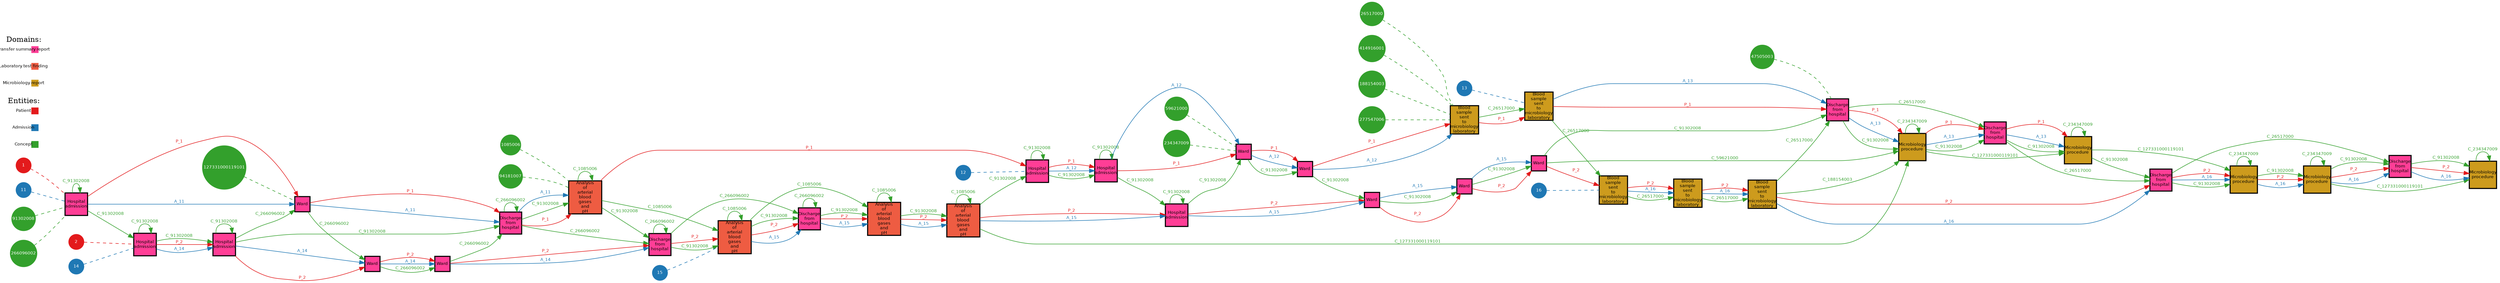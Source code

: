 // Query Result
digraph {
	graph [margin=0 rankdir=LR]
	node [fixedsize=false fontname=Helvetica fontsize=8 height=0.4 margin=0 shape=square width=0.4]
	1372 [label="Analysis
of
arterial
blood
gases
and
pH" color="#000000" fillcolor=tomato2 penwidth=2 style=filled]
	1373 [label="Hospital
admission" color="#000000" fillcolor=violetred1 penwidth=2 style=filled]
	1372 -> 1373 [label=P_1 color="#e31a1c" fontcolor="#e31a1c" fontname=Helvetica fontsize=8 penwidth=1]
	1376 [label=Ward color="#000000" fillcolor=violetred1 penwidth=2 style=filled]
	1377 [label="Blood
sample
sent
to
microbiology
laboratory" color="#000000" fillcolor=goldenrod3 penwidth=2 style=filled]
	1376 -> 1377 [label=P_1 color="#e31a1c" fontcolor="#e31a1c" fontname=Helvetica fontsize=8 penwidth=1]
	1370 [label=Ward color="#000000" fillcolor=violetred1 penwidth=2 style=filled]
	1371 [label="Discharge
from
hospital" color="#000000" fillcolor=violetred1 penwidth=2 style=filled]
	1370 -> 1371 [label=P_1 color="#e31a1c" fontcolor="#e31a1c" fontname=Helvetica fontsize=8 penwidth=1]
	1381 [label="Discharge
from
hospital" color="#000000" fillcolor=violetred1 penwidth=2 style=filled]
	1382 [label="Microbiology
procedure" color="#000000" fillcolor=goldenrod3 penwidth=2 style=filled]
	1381 -> 1382 [label=P_1 color="#e31a1c" fontcolor="#e31a1c" fontname=Helvetica fontsize=8 penwidth=1]
	1379 [label="Discharge
from
hospital" color="#000000" fillcolor=violetred1 penwidth=2 style=filled]
	1380 [label="Microbiology
procedure" color="#000000" fillcolor=goldenrod3 penwidth=2 style=filled]
	1379 -> 1380 [label=P_1 color="#e31a1c" fontcolor="#e31a1c" fontname=Helvetica fontsize=8 penwidth=1]
	1380 [label="Microbiology
procedure" color="#000000" fillcolor=goldenrod3 penwidth=2 style=filled]
	1381 [label="Discharge
from
hospital" color="#000000" fillcolor=violetred1 penwidth=2 style=filled]
	1380 -> 1381 [label=P_1 color="#e31a1c" fontcolor="#e31a1c" fontname=Helvetica fontsize=8 penwidth=1]
	1374 [label="Hospital
admission" color="#000000" fillcolor=violetred1 penwidth=2 style=filled]
	1375 [label=Ward color="#000000" fillcolor=violetred1 penwidth=2 style=filled]
	1374 -> 1375 [label=P_1 color="#e31a1c" fontcolor="#e31a1c" fontname=Helvetica fontsize=8 penwidth=1]
	1371 [label="Discharge
from
hospital" color="#000000" fillcolor=violetred1 penwidth=2 style=filled]
	1372 [label="Analysis
of
arterial
blood
gases
and
pH" color="#000000" fillcolor=tomato2 penwidth=2 style=filled]
	1371 -> 1372 [label=P_1 color="#e31a1c" fontcolor="#e31a1c" fontname=Helvetica fontsize=8 penwidth=1]
	1377 [label="Blood
sample
sent
to
microbiology
laboratory" color="#000000" fillcolor=goldenrod3 penwidth=2 style=filled]
	1378 [label="Blood
sample
sent
to
microbiology
laboratory" color="#000000" fillcolor=goldenrod3 penwidth=2 style=filled]
	1377 -> 1378 [label=P_1 color="#e31a1c" fontcolor="#e31a1c" fontname=Helvetica fontsize=8 penwidth=1]
	1375 [label=Ward color="#000000" fillcolor=violetred1 penwidth=2 style=filled]
	1376 [label=Ward color="#000000" fillcolor=violetred1 penwidth=2 style=filled]
	1375 -> 1376 [label=P_1 color="#e31a1c" fontcolor="#e31a1c" fontname=Helvetica fontsize=8 penwidth=1]
	1369 [label="Hospital
admission" color="#000000" fillcolor=violetred1 penwidth=2 style=filled]
	1370 [label=Ward color="#000000" fillcolor=violetred1 penwidth=2 style=filled]
	1369 -> 1370 [label=P_1 color="#e31a1c" fontcolor="#e31a1c" fontname=Helvetica fontsize=8 penwidth=1]
	1373 [label="Hospital
admission" color="#000000" fillcolor=violetred1 penwidth=2 style=filled]
	1374 [label="Hospital
admission" color="#000000" fillcolor=violetred1 penwidth=2 style=filled]
	1373 -> 1374 [label=P_1 color="#e31a1c" fontcolor="#e31a1c" fontname=Helvetica fontsize=8 penwidth=1]
	1378 [label="Blood
sample
sent
to
microbiology
laboratory" color="#000000" fillcolor=goldenrod3 penwidth=2 style=filled]
	1379 [label="Discharge
from
hospital" color="#000000" fillcolor=violetred1 penwidth=2 style=filled]
	1378 -> 1379 [label=P_1 color="#e31a1c" fontcolor="#e31a1c" fontname=Helvetica fontsize=8 penwidth=1]
	node [fixedsize=false fontname=Helvetica fontsize=8 height=0.4 margin=0 shape=square width=0.4]
	1373 [label="Hospital
admission" color="#000000" fillcolor=violetred1 penwidth=2 style=filled]
	1377 [label="Blood
sample
sent
to
microbiology
laboratory" color="#000000" fillcolor=goldenrod3 penwidth=2 style=filled]
	1369 [label="Hospital
admission" color="#000000" fillcolor=violetred1 penwidth=2 style=filled]
	1371 [label="Discharge
from
hospital" color="#000000" fillcolor=violetred1 penwidth=2 style=filled]
	1382 [label="Microbiology
procedure" color="#000000" fillcolor=goldenrod3 penwidth=2 style=filled]
	1380 [label="Microbiology
procedure" color="#000000" fillcolor=goldenrod3 penwidth=2 style=filled]
	1381 [label="Discharge
from
hospital" color="#000000" fillcolor=violetred1 penwidth=2 style=filled]
	1375 [label=Ward color="#000000" fillcolor=violetred1 penwidth=2 style=filled]
	1372 [label="Analysis
of
arterial
blood
gases
and
pH" color="#000000" fillcolor=tomato2 penwidth=2 style=filled]
	1378 [label="Blood
sample
sent
to
microbiology
laboratory" color="#000000" fillcolor=goldenrod3 penwidth=2 style=filled]
	1376 [label=Ward color="#000000" fillcolor=violetred1 penwidth=2 style=filled]
	1370 [label=Ward color="#000000" fillcolor=violetred1 penwidth=2 style=filled]
	1374 [label="Hospital
admission" color="#000000" fillcolor=violetred1 penwidth=2 style=filled]
	1379 [label="Discharge
from
hospital" color="#000000" fillcolor=violetred1 penwidth=2 style=filled]
	node [fixedsize=false fontname=Helvetica fontsize=8 height=0.4 margin=0 shape=square width=0.4]
	1386 [label=Ward color="#000000" fillcolor=violetred1 penwidth=2 style=filled]
	1387 [label="Discharge
from
hospital" color="#000000" fillcolor=violetred1 penwidth=2 style=filled]
	1386 -> 1387 [label=P_2 color="#e31a1c" fontcolor="#e31a1c" fontname=Helvetica fontsize=8 penwidth=1]
	1388 [label="Analysis
of
arterial
blood
gases
and
pH" color="#000000" fillcolor=tomato2 penwidth=2 style=filled]
	1389 [label="Discharge
from
hospital" color="#000000" fillcolor=violetred1 penwidth=2 style=filled]
	1388 -> 1389 [label=P_2 color="#e31a1c" fontcolor="#e31a1c" fontname=Helvetica fontsize=8 penwidth=1]
	1398 [label="Blood
sample
sent
to
microbiology
laboratory" color="#000000" fillcolor=goldenrod3 penwidth=2 style=filled]
	1399 [label="Discharge
from
hospital" color="#000000" fillcolor=violetred1 penwidth=2 style=filled]
	1398 -> 1399 [label=P_2 color="#e31a1c" fontcolor="#e31a1c" fontname=Helvetica fontsize=8 penwidth=1]
	1391 [label="Analysis
of
arterial
blood
gases
and
pH" color="#000000" fillcolor=tomato2 penwidth=2 style=filled]
	1392 [label="Hospital
admission" color="#000000" fillcolor=violetred1 penwidth=2 style=filled]
	1391 -> 1392 [label=P_2 color="#e31a1c" fontcolor="#e31a1c" fontname=Helvetica fontsize=8 penwidth=1]
	1387 [label="Discharge
from
hospital" color="#000000" fillcolor=violetred1 penwidth=2 style=filled]
	1388 [label="Analysis
of
arterial
blood
gases
and
pH" color="#000000" fillcolor=tomato2 penwidth=2 style=filled]
	1387 -> 1388 [label=P_2 color="#e31a1c" fontcolor="#e31a1c" fontname=Helvetica fontsize=8 penwidth=1]
	1383 [label="Hospital
admission" color="#000000" fillcolor=violetred1 penwidth=2 style=filled]
	1384 [label="Hospital
admission" color="#000000" fillcolor=violetred1 penwidth=2 style=filled]
	1383 -> 1384 [label=P_2 color="#e31a1c" fontcolor="#e31a1c" fontname=Helvetica fontsize=8 penwidth=1]
	1399 [label="Discharge
from
hospital" color="#000000" fillcolor=violetred1 penwidth=2 style=filled]
	1400 [label="Microbiology
procedure" color="#000000" fillcolor=goldenrod3 penwidth=2 style=filled]
	1399 -> 1400 [label=P_2 color="#e31a1c" fontcolor="#e31a1c" fontname=Helvetica fontsize=8 penwidth=1]
	1401 [label="Microbiology
procedure" color="#000000" fillcolor=goldenrod3 penwidth=2 style=filled]
	1402 [label="Discharge
from
hospital" color="#000000" fillcolor=violetred1 penwidth=2 style=filled]
	1401 -> 1402 [label=P_2 color="#e31a1c" fontcolor="#e31a1c" fontname=Helvetica fontsize=8 penwidth=1]
	1392 [label="Hospital
admission" color="#000000" fillcolor=violetred1 penwidth=2 style=filled]
	1393 [label=Ward color="#000000" fillcolor=violetred1 penwidth=2 style=filled]
	1392 -> 1393 [label=P_2 color="#e31a1c" fontcolor="#e31a1c" fontname=Helvetica fontsize=8 penwidth=1]
	1390 [label="Analysis
of
arterial
blood
gases
and
pH" color="#000000" fillcolor=tomato2 penwidth=2 style=filled]
	1391 [label="Analysis
of
arterial
blood
gases
and
pH" color="#000000" fillcolor=tomato2 penwidth=2 style=filled]
	1390 -> 1391 [label=P_2 color="#e31a1c" fontcolor="#e31a1c" fontname=Helvetica fontsize=8 penwidth=1]
	1397 [label="Blood
sample
sent
to
microbiology
laboratory" color="#000000" fillcolor=goldenrod3 penwidth=2 style=filled]
	1398 [label="Blood
sample
sent
to
microbiology
laboratory" color="#000000" fillcolor=goldenrod3 penwidth=2 style=filled]
	1397 -> 1398 [label=P_2 color="#e31a1c" fontcolor="#e31a1c" fontname=Helvetica fontsize=8 penwidth=1]
	1394 [label=Ward color="#000000" fillcolor=violetred1 penwidth=2 style=filled]
	1395 [label=Ward color="#000000" fillcolor=violetred1 penwidth=2 style=filled]
	1394 -> 1395 [label=P_2 color="#e31a1c" fontcolor="#e31a1c" fontname=Helvetica fontsize=8 penwidth=1]
	1396 [label="Blood
sample
sent
to
microbiology
laboratory" color="#000000" fillcolor=goldenrod3 penwidth=2 style=filled]
	1397 [label="Blood
sample
sent
to
microbiology
laboratory" color="#000000" fillcolor=goldenrod3 penwidth=2 style=filled]
	1396 -> 1397 [label=P_2 color="#e31a1c" fontcolor="#e31a1c" fontname=Helvetica fontsize=8 penwidth=1]
	1385 [label=Ward color="#000000" fillcolor=violetred1 penwidth=2 style=filled]
	1386 [label=Ward color="#000000" fillcolor=violetred1 penwidth=2 style=filled]
	1385 -> 1386 [label=P_2 color="#e31a1c" fontcolor="#e31a1c" fontname=Helvetica fontsize=8 penwidth=1]
	1384 [label="Hospital
admission" color="#000000" fillcolor=violetred1 penwidth=2 style=filled]
	1385 [label=Ward color="#000000" fillcolor=violetred1 penwidth=2 style=filled]
	1384 -> 1385 [label=P_2 color="#e31a1c" fontcolor="#e31a1c" fontname=Helvetica fontsize=8 penwidth=1]
	1389 [label="Discharge
from
hospital" color="#000000" fillcolor=violetred1 penwidth=2 style=filled]
	1390 [label="Analysis
of
arterial
blood
gases
and
pH" color="#000000" fillcolor=tomato2 penwidth=2 style=filled]
	1389 -> 1390 [label=P_2 color="#e31a1c" fontcolor="#e31a1c" fontname=Helvetica fontsize=8 penwidth=1]
	1393 [label=Ward color="#000000" fillcolor=violetred1 penwidth=2 style=filled]
	1394 [label=Ward color="#000000" fillcolor=violetred1 penwidth=2 style=filled]
	1393 -> 1394 [label=P_2 color="#e31a1c" fontcolor="#e31a1c" fontname=Helvetica fontsize=8 penwidth=1]
	1402 [label="Discharge
from
hospital" color="#000000" fillcolor=violetred1 penwidth=2 style=filled]
	1403 [label="Microbiology
procedure" color="#000000" fillcolor=goldenrod3 penwidth=2 style=filled]
	1402 -> 1403 [label=P_2 color="#e31a1c" fontcolor="#e31a1c" fontname=Helvetica fontsize=8 penwidth=1]
	1395 [label=Ward color="#000000" fillcolor=violetred1 penwidth=2 style=filled]
	1396 [label="Blood
sample
sent
to
microbiology
laboratory" color="#000000" fillcolor=goldenrod3 penwidth=2 style=filled]
	1395 -> 1396 [label=P_2 color="#e31a1c" fontcolor="#e31a1c" fontname=Helvetica fontsize=8 penwidth=1]
	1400 [label="Microbiology
procedure" color="#000000" fillcolor=goldenrod3 penwidth=2 style=filled]
	1401 [label="Microbiology
procedure" color="#000000" fillcolor=goldenrod3 penwidth=2 style=filled]
	1400 -> 1401 [label=P_2 color="#e31a1c" fontcolor="#e31a1c" fontname=Helvetica fontsize=8 penwidth=1]
	node [fixedsize=false fontname=Helvetica fontsize=8 height=0.4 margin=0 shape=square width=0.4]
	1387 [label="Discharge
from
hospital" color="#000000" fillcolor=violetred1 penwidth=2 style=filled]
	1389 [label="Discharge
from
hospital" color="#000000" fillcolor=violetred1 penwidth=2 style=filled]
	1399 [label="Discharge
from
hospital" color="#000000" fillcolor=violetred1 penwidth=2 style=filled]
	1392 [label="Hospital
admission" color="#000000" fillcolor=violetred1 penwidth=2 style=filled]
	1388 [label="Analysis
of
arterial
blood
gases
and
pH" color="#000000" fillcolor=tomato2 penwidth=2 style=filled]
	1384 [label="Hospital
admission" color="#000000" fillcolor=violetred1 penwidth=2 style=filled]
	1383 [label="Hospital
admission" color="#000000" fillcolor=violetred1 penwidth=2 style=filled]
	1400 [label="Microbiology
procedure" color="#000000" fillcolor=goldenrod3 penwidth=2 style=filled]
	1402 [label="Discharge
from
hospital" color="#000000" fillcolor=violetred1 penwidth=2 style=filled]
	1393 [label=Ward color="#000000" fillcolor=violetred1 penwidth=2 style=filled]
	1391 [label="Analysis
of
arterial
blood
gases
and
pH" color="#000000" fillcolor=tomato2 penwidth=2 style=filled]
	1398 [label="Blood
sample
sent
to
microbiology
laboratory" color="#000000" fillcolor=goldenrod3 penwidth=2 style=filled]
	1395 [label=Ward color="#000000" fillcolor=violetred1 penwidth=2 style=filled]
	1397 [label="Blood
sample
sent
to
microbiology
laboratory" color="#000000" fillcolor=goldenrod3 penwidth=2 style=filled]
	1386 [label=Ward color="#000000" fillcolor=violetred1 penwidth=2 style=filled]
	1385 [label=Ward color="#000000" fillcolor=violetred1 penwidth=2 style=filled]
	1390 [label="Analysis
of
arterial
blood
gases
and
pH" color="#000000" fillcolor=tomato2 penwidth=2 style=filled]
	1394 [label=Ward color="#000000" fillcolor=violetred1 penwidth=2 style=filled]
	1403 [label="Microbiology
procedure" color="#000000" fillcolor=goldenrod3 penwidth=2 style=filled]
	1396 [label="Blood
sample
sent
to
microbiology
laboratory" color="#000000" fillcolor=goldenrod3 penwidth=2 style=filled]
	1401 [label="Microbiology
procedure" color="#000000" fillcolor=goldenrod3 penwidth=2 style=filled]
	node [fixedsize=false fontname=Helvetica fontsize=8 height=0.4 margin=0 shape=square width=0.4]
	1369 [label="Hospital
admission" color="#000000" fillcolor=violetred1 penwidth=2 style=filled]
	1370 [label=Ward color="#000000" fillcolor=violetred1 penwidth=2 style=filled]
	1369 -> 1370 [label=A_11 color="#1f78b4" fontcolor="#1f78b4" fontname=Helvetica fontsize=8 penwidth=1]
	1370 [label=Ward color="#000000" fillcolor=violetred1 penwidth=2 style=filled]
	1371 [label="Discharge
from
hospital" color="#000000" fillcolor=violetred1 penwidth=2 style=filled]
	1370 -> 1371 [label=A_11 color="#1f78b4" fontcolor="#1f78b4" fontname=Helvetica fontsize=8 penwidth=1]
	1371 [label="Discharge
from
hospital" color="#000000" fillcolor=violetred1 penwidth=2 style=filled]
	1372 [label="Analysis
of
arterial
blood
gases
and
pH" color="#000000" fillcolor=tomato2 penwidth=2 style=filled]
	1371 -> 1372 [label=A_11 color="#1f78b4" fontcolor="#1f78b4" fontname=Helvetica fontsize=8 penwidth=1]
	node [fixedsize=false fontname=Helvetica fontsize=8 height=0.4 margin=0 shape=square width=0.4]
	1370 [label=Ward color="#000000" fillcolor=violetred1 penwidth=2 style=filled]
	1371 [label="Discharge
from
hospital" color="#000000" fillcolor=violetred1 penwidth=2 style=filled]
	1372 [label="Analysis
of
arterial
blood
gases
and
pH" color="#000000" fillcolor=tomato2 penwidth=2 style=filled]
	1369 [label="Hospital
admission" color="#000000" fillcolor=violetred1 penwidth=2 style=filled]
	node [fixedsize=false fontname=Helvetica fontsize=8 height=0.4 margin=0 shape=square width=0.4]
	1374 [label="Hospital
admission" color="#000000" fillcolor=violetred1 penwidth=2 style=filled]
	1375 [label=Ward color="#000000" fillcolor=violetred1 penwidth=2 style=filled]
	1374 -> 1375 [label=A_12 color="#1f78b4" fontcolor="#1f78b4" fontname=Helvetica fontsize=8 penwidth=1]
	1373 [label="Hospital
admission" color="#000000" fillcolor=violetred1 penwidth=2 style=filled]
	1374 [label="Hospital
admission" color="#000000" fillcolor=violetred1 penwidth=2 style=filled]
	1373 -> 1374 [label=A_12 color="#1f78b4" fontcolor="#1f78b4" fontname=Helvetica fontsize=8 penwidth=1]
	1375 [label=Ward color="#000000" fillcolor=violetred1 penwidth=2 style=filled]
	1376 [label=Ward color="#000000" fillcolor=violetred1 penwidth=2 style=filled]
	1375 -> 1376 [label=A_12 color="#1f78b4" fontcolor="#1f78b4" fontname=Helvetica fontsize=8 penwidth=1]
	1376 [label=Ward color="#000000" fillcolor=violetred1 penwidth=2 style=filled]
	1377 [label="Blood
sample
sent
to
microbiology
laboratory" color="#000000" fillcolor=goldenrod3 penwidth=2 style=filled]
	1376 -> 1377 [label=A_12 color="#1f78b4" fontcolor="#1f78b4" fontname=Helvetica fontsize=8 penwidth=1]
	node [fixedsize=false fontname=Helvetica fontsize=8 height=0.4 margin=0 shape=square width=0.4]
	1375 [label=Ward color="#000000" fillcolor=violetred1 penwidth=2 style=filled]
	1374 [label="Hospital
admission" color="#000000" fillcolor=violetred1 penwidth=2 style=filled]
	1376 [label=Ward color="#000000" fillcolor=violetred1 penwidth=2 style=filled]
	1373 [label="Hospital
admission" color="#000000" fillcolor=violetred1 penwidth=2 style=filled]
	1377 [label="Blood
sample
sent
to
microbiology
laboratory" color="#000000" fillcolor=goldenrod3 penwidth=2 style=filled]
	node [fixedsize=false fontname=Helvetica fontsize=8 height=0.4 margin=0 shape=square width=0.4]
	1379 [label="Discharge
from
hospital" color="#000000" fillcolor=violetred1 penwidth=2 style=filled]
	1380 [label="Microbiology
procedure" color="#000000" fillcolor=goldenrod3 penwidth=2 style=filled]
	1379 -> 1380 [label=A_13 color="#1f78b4" fontcolor="#1f78b4" fontname=Helvetica fontsize=8 penwidth=1]
	1381 [label="Discharge
from
hospital" color="#000000" fillcolor=violetred1 penwidth=2 style=filled]
	1382 [label="Microbiology
procedure" color="#000000" fillcolor=goldenrod3 penwidth=2 style=filled]
	1381 -> 1382 [label=A_13 color="#1f78b4" fontcolor="#1f78b4" fontname=Helvetica fontsize=8 penwidth=1]
	1380 [label="Microbiology
procedure" color="#000000" fillcolor=goldenrod3 penwidth=2 style=filled]
	1381 [label="Discharge
from
hospital" color="#000000" fillcolor=violetred1 penwidth=2 style=filled]
	1380 -> 1381 [label=A_13 color="#1f78b4" fontcolor="#1f78b4" fontname=Helvetica fontsize=8 penwidth=1]
	1378 [label="Blood
sample
sent
to
microbiology
laboratory" color="#000000" fillcolor=goldenrod3 penwidth=2 style=filled]
	1379 [label="Discharge
from
hospital" color="#000000" fillcolor=violetred1 penwidth=2 style=filled]
	1378 -> 1379 [label=A_13 color="#1f78b4" fontcolor="#1f78b4" fontname=Helvetica fontsize=8 penwidth=1]
	node [fixedsize=false fontname=Helvetica fontsize=8 height=0.4 margin=0 shape=square width=0.4]
	1380 [label="Microbiology
procedure" color="#000000" fillcolor=goldenrod3 penwidth=2 style=filled]
	1378 [label="Blood
sample
sent
to
microbiology
laboratory" color="#000000" fillcolor=goldenrod3 penwidth=2 style=filled]
	1382 [label="Microbiology
procedure" color="#000000" fillcolor=goldenrod3 penwidth=2 style=filled]
	1381 [label="Discharge
from
hospital" color="#000000" fillcolor=violetred1 penwidth=2 style=filled]
	1379 [label="Discharge
from
hospital" color="#000000" fillcolor=violetred1 penwidth=2 style=filled]
	node [fixedsize=false fontname=Helvetica fontsize=8 height=0.4 margin=0 shape=square width=0.4]
	1384 [label="Hospital
admission" color="#000000" fillcolor=violetred1 penwidth=2 style=filled]
	1385 [label=Ward color="#000000" fillcolor=violetred1 penwidth=2 style=filled]
	1384 -> 1385 [label=A_14 color="#1f78b4" fontcolor="#1f78b4" fontname=Helvetica fontsize=8 penwidth=1]
	1386 [label=Ward color="#000000" fillcolor=violetred1 penwidth=2 style=filled]
	1387 [label="Discharge
from
hospital" color="#000000" fillcolor=violetred1 penwidth=2 style=filled]
	1386 -> 1387 [label=A_14 color="#1f78b4" fontcolor="#1f78b4" fontname=Helvetica fontsize=8 penwidth=1]
	1385 [label=Ward color="#000000" fillcolor=violetred1 penwidth=2 style=filled]
	1386 [label=Ward color="#000000" fillcolor=violetred1 penwidth=2 style=filled]
	1385 -> 1386 [label=A_14 color="#1f78b4" fontcolor="#1f78b4" fontname=Helvetica fontsize=8 penwidth=1]
	1383 [label="Hospital
admission" color="#000000" fillcolor=violetred1 penwidth=2 style=filled]
	1384 [label="Hospital
admission" color="#000000" fillcolor=violetred1 penwidth=2 style=filled]
	1383 -> 1384 [label=A_14 color="#1f78b4" fontcolor="#1f78b4" fontname=Helvetica fontsize=8 penwidth=1]
	node [fixedsize=false fontname=Helvetica fontsize=8 height=0.4 margin=0 shape=square width=0.4]
	1385 [label=Ward color="#000000" fillcolor=violetred1 penwidth=2 style=filled]
	1383 [label="Hospital
admission" color="#000000" fillcolor=violetred1 penwidth=2 style=filled]
	1387 [label="Discharge
from
hospital" color="#000000" fillcolor=violetred1 penwidth=2 style=filled]
	1386 [label=Ward color="#000000" fillcolor=violetred1 penwidth=2 style=filled]
	1384 [label="Hospital
admission" color="#000000" fillcolor=violetred1 penwidth=2 style=filled]
	node [fixedsize=false fontname=Helvetica fontsize=8 height=0.4 margin=0 shape=square width=0.4]
	1388 [label="Analysis
of
arterial
blood
gases
and
pH" color="#000000" fillcolor=tomato2 penwidth=2 style=filled]
	1389 [label="Discharge
from
hospital" color="#000000" fillcolor=violetred1 penwidth=2 style=filled]
	1388 -> 1389 [label=A_15 color="#1f78b4" fontcolor="#1f78b4" fontname=Helvetica fontsize=8 penwidth=1]
	1392 [label="Hospital
admission" color="#000000" fillcolor=violetred1 penwidth=2 style=filled]
	1393 [label=Ward color="#000000" fillcolor=violetred1 penwidth=2 style=filled]
	1392 -> 1393 [label=A_15 color="#1f78b4" fontcolor="#1f78b4" fontname=Helvetica fontsize=8 penwidth=1]
	1394 [label=Ward color="#000000" fillcolor=violetred1 penwidth=2 style=filled]
	1395 [label=Ward color="#000000" fillcolor=violetred1 penwidth=2 style=filled]
	1394 -> 1395 [label=A_15 color="#1f78b4" fontcolor="#1f78b4" fontname=Helvetica fontsize=8 penwidth=1]
	1393 [label=Ward color="#000000" fillcolor=violetred1 penwidth=2 style=filled]
	1394 [label=Ward color="#000000" fillcolor=violetred1 penwidth=2 style=filled]
	1393 -> 1394 [label=A_15 color="#1f78b4" fontcolor="#1f78b4" fontname=Helvetica fontsize=8 penwidth=1]
	1389 [label="Discharge
from
hospital" color="#000000" fillcolor=violetred1 penwidth=2 style=filled]
	1390 [label="Analysis
of
arterial
blood
gases
and
pH" color="#000000" fillcolor=tomato2 penwidth=2 style=filled]
	1389 -> 1390 [label=A_15 color="#1f78b4" fontcolor="#1f78b4" fontname=Helvetica fontsize=8 penwidth=1]
	1390 [label="Analysis
of
arterial
blood
gases
and
pH" color="#000000" fillcolor=tomato2 penwidth=2 style=filled]
	1391 [label="Analysis
of
arterial
blood
gases
and
pH" color="#000000" fillcolor=tomato2 penwidth=2 style=filled]
	1390 -> 1391 [label=A_15 color="#1f78b4" fontcolor="#1f78b4" fontname=Helvetica fontsize=8 penwidth=1]
	1391 [label="Analysis
of
arterial
blood
gases
and
pH" color="#000000" fillcolor=tomato2 penwidth=2 style=filled]
	1392 [label="Hospital
admission" color="#000000" fillcolor=violetred1 penwidth=2 style=filled]
	1391 -> 1392 [label=A_15 color="#1f78b4" fontcolor="#1f78b4" fontname=Helvetica fontsize=8 penwidth=1]
	node [fixedsize=false fontname=Helvetica fontsize=8 height=0.4 margin=0 shape=square width=0.4]
	1389 [label="Discharge
from
hospital" color="#000000" fillcolor=violetred1 penwidth=2 style=filled]
	1393 [label=Ward color="#000000" fillcolor=violetred1 penwidth=2 style=filled]
	1395 [label=Ward color="#000000" fillcolor=violetred1 penwidth=2 style=filled]
	1394 [label=Ward color="#000000" fillcolor=violetred1 penwidth=2 style=filled]
	1390 [label="Analysis
of
arterial
blood
gases
and
pH" color="#000000" fillcolor=tomato2 penwidth=2 style=filled]
	1391 [label="Analysis
of
arterial
blood
gases
and
pH" color="#000000" fillcolor=tomato2 penwidth=2 style=filled]
	1392 [label="Hospital
admission" color="#000000" fillcolor=violetred1 penwidth=2 style=filled]
	1388 [label="Analysis
of
arterial
blood
gases
and
pH" color="#000000" fillcolor=tomato2 penwidth=2 style=filled]
	node [fixedsize=false fontname=Helvetica fontsize=8 height=0.4 margin=0 shape=square width=0.4]
	1398 [label="Blood
sample
sent
to
microbiology
laboratory" color="#000000" fillcolor=goldenrod3 penwidth=2 style=filled]
	1399 [label="Discharge
from
hospital" color="#000000" fillcolor=violetred1 penwidth=2 style=filled]
	1398 -> 1399 [label=A_16 color="#1f78b4" fontcolor="#1f78b4" fontname=Helvetica fontsize=8 penwidth=1]
	1400 [label="Microbiology
procedure" color="#000000" fillcolor=goldenrod3 penwidth=2 style=filled]
	1401 [label="Microbiology
procedure" color="#000000" fillcolor=goldenrod3 penwidth=2 style=filled]
	1400 -> 1401 [label=A_16 color="#1f78b4" fontcolor="#1f78b4" fontname=Helvetica fontsize=8 penwidth=1]
	1396 [label="Blood
sample
sent
to
microbiology
laboratory" color="#000000" fillcolor=goldenrod3 penwidth=2 style=filled]
	1397 [label="Blood
sample
sent
to
microbiology
laboratory" color="#000000" fillcolor=goldenrod3 penwidth=2 style=filled]
	1396 -> 1397 [label=A_16 color="#1f78b4" fontcolor="#1f78b4" fontname=Helvetica fontsize=8 penwidth=1]
	1401 [label="Microbiology
procedure" color="#000000" fillcolor=goldenrod3 penwidth=2 style=filled]
	1402 [label="Discharge
from
hospital" color="#000000" fillcolor=violetred1 penwidth=2 style=filled]
	1401 -> 1402 [label=A_16 color="#1f78b4" fontcolor="#1f78b4" fontname=Helvetica fontsize=8 penwidth=1]
	1399 [label="Discharge
from
hospital" color="#000000" fillcolor=violetred1 penwidth=2 style=filled]
	1400 [label="Microbiology
procedure" color="#000000" fillcolor=goldenrod3 penwidth=2 style=filled]
	1399 -> 1400 [label=A_16 color="#1f78b4" fontcolor="#1f78b4" fontname=Helvetica fontsize=8 penwidth=1]
	1397 [label="Blood
sample
sent
to
microbiology
laboratory" color="#000000" fillcolor=goldenrod3 penwidth=2 style=filled]
	1398 [label="Blood
sample
sent
to
microbiology
laboratory" color="#000000" fillcolor=goldenrod3 penwidth=2 style=filled]
	1397 -> 1398 [label=A_16 color="#1f78b4" fontcolor="#1f78b4" fontname=Helvetica fontsize=8 penwidth=1]
	1402 [label="Discharge
from
hospital" color="#000000" fillcolor=violetred1 penwidth=2 style=filled]
	1403 [label="Microbiology
procedure" color="#000000" fillcolor=goldenrod3 penwidth=2 style=filled]
	1402 -> 1403 [label=A_16 color="#1f78b4" fontcolor="#1f78b4" fontname=Helvetica fontsize=8 penwidth=1]
	node [fixedsize=false fontname=Helvetica fontsize=8 height=0.4 margin=0 shape=square width=0.4]
	1399 [label="Discharge
from
hospital" color="#000000" fillcolor=violetred1 penwidth=2 style=filled]
	1401 [label="Microbiology
procedure" color="#000000" fillcolor=goldenrod3 penwidth=2 style=filled]
	1397 [label="Blood
sample
sent
to
microbiology
laboratory" color="#000000" fillcolor=goldenrod3 penwidth=2 style=filled]
	1396 [label="Blood
sample
sent
to
microbiology
laboratory" color="#000000" fillcolor=goldenrod3 penwidth=2 style=filled]
	1402 [label="Discharge
from
hospital" color="#000000" fillcolor=violetred1 penwidth=2 style=filled]
	1400 [label="Microbiology
procedure" color="#000000" fillcolor=goldenrod3 penwidth=2 style=filled]
	1398 [label="Blood
sample
sent
to
microbiology
laboratory" color="#000000" fillcolor=goldenrod3 penwidth=2 style=filled]
	1403 [label="Microbiology
procedure" color="#000000" fillcolor=goldenrod3 penwidth=2 style=filled]
	node [fixedsize=false fontname=Helvetica fontsize=8 height=0.4 margin=0 shape=square width=0.4]
	1393 [label=Ward color="#000000" fillcolor=violetred1 penwidth=2 style=filled]
	1394 [label=Ward color="#000000" fillcolor=violetred1 penwidth=2 style=filled]
	1393 -> 1394 [label=C_91302008 color="#33a02c" fontcolor="#33a02c" fontname=Helvetica fontsize=8 penwidth=1]
	1376 [label=Ward color="#000000" fillcolor=violetred1 penwidth=2 style=filled]
	1393 [label=Ward color="#000000" fillcolor=violetred1 penwidth=2 style=filled]
	1376 -> 1393 [label=C_91302008 color="#33a02c" fontcolor="#33a02c" fontname=Helvetica fontsize=8 penwidth=1]
	1394 [label=Ward color="#000000" fillcolor=violetred1 penwidth=2 style=filled]
	1395 [label=Ward color="#000000" fillcolor=violetred1 penwidth=2 style=filled]
	1394 -> 1395 [label=C_91302008 color="#33a02c" fontcolor="#33a02c" fontname=Helvetica fontsize=8 penwidth=1]
	1375 [label=Ward color="#000000" fillcolor=violetred1 penwidth=2 style=filled]
	1376 [label=Ward color="#000000" fillcolor=violetred1 penwidth=2 style=filled]
	1375 -> 1376 [label=C_91302008 color="#33a02c" fontcolor="#33a02c" fontname=Helvetica fontsize=8 penwidth=1]
	1395 [label=Ward color="#000000" fillcolor=violetred1 penwidth=2 style=filled]
	1379 [label="Discharge
from
hospital" color="#000000" fillcolor=violetred1 penwidth=2 style=filled]
	1395 -> 1379 [label=C_91302008 color="#33a02c" fontcolor="#33a02c" fontname=Helvetica fontsize=8 penwidth=1]
	1384 [label="Hospital
admission" color="#000000" fillcolor=violetred1 penwidth=2 style=filled]
	1371 [label="Discharge
from
hospital" color="#000000" fillcolor=violetred1 penwidth=2 style=filled]
	1384 -> 1371 [label=C_91302008 color="#33a02c" fontcolor="#33a02c" fontname=Helvetica fontsize=8 penwidth=1]
	1384 [label="Hospital
admission" color="#000000" fillcolor=violetred1 penwidth=2 style=filled]
	1384 [label="Hospital
admission" color="#000000" fillcolor=violetred1 penwidth=2 style=filled]
	1384 -> 1384 [label=C_91302008 color="#33a02c" fontcolor="#33a02c" fontname=Helvetica fontsize=8 penwidth=1]
	1369 [label="Hospital
admission" color="#000000" fillcolor=violetred1 penwidth=2 style=filled]
	1383 [label="Hospital
admission" color="#000000" fillcolor=violetred1 penwidth=2 style=filled]
	1369 -> 1383 [label=C_91302008 color="#33a02c" fontcolor="#33a02c" fontname=Helvetica fontsize=8 penwidth=1]
	1369 [label="Hospital
admission" color="#000000" fillcolor=violetred1 penwidth=2 style=filled]
	1369 [label="Hospital
admission" color="#000000" fillcolor=violetred1 penwidth=2 style=filled]
	1369 -> 1369 [label=C_91302008 color="#33a02c" fontcolor="#33a02c" fontname=Helvetica fontsize=8 penwidth=1]
	1383 [label="Hospital
admission" color="#000000" fillcolor=violetred1 penwidth=2 style=filled]
	1384 [label="Hospital
admission" color="#000000" fillcolor=violetred1 penwidth=2 style=filled]
	1383 -> 1384 [label=C_91302008 color="#33a02c" fontcolor="#33a02c" fontname=Helvetica fontsize=8 penwidth=1]
	1383 [label="Hospital
admission" color="#000000" fillcolor=violetred1 penwidth=2 style=filled]
	1383 [label="Hospital
admission" color="#000000" fillcolor=violetred1 penwidth=2 style=filled]
	1383 -> 1383 [label=C_91302008 color="#33a02c" fontcolor="#33a02c" fontname=Helvetica fontsize=8 penwidth=1]
	1389 [label="Discharge
from
hospital" color="#000000" fillcolor=violetred1 penwidth=2 style=filled]
	1390 [label="Analysis
of
arterial
blood
gases
and
pH" color="#000000" fillcolor=tomato2 penwidth=2 style=filled]
	1389 -> 1390 [label=C_91302008 color="#33a02c" fontcolor="#33a02c" fontname=Helvetica fontsize=8 penwidth=1]
	1387 [label="Discharge
from
hospital" color="#000000" fillcolor=violetred1 penwidth=2 style=filled]
	1388 [label="Analysis
of
arterial
blood
gases
and
pH" color="#000000" fillcolor=tomato2 penwidth=2 style=filled]
	1387 -> 1388 [label=C_91302008 color="#33a02c" fontcolor="#33a02c" fontname=Helvetica fontsize=8 penwidth=1]
	1371 [label="Discharge
from
hospital" color="#000000" fillcolor=violetred1 penwidth=2 style=filled]
	1372 [label="Analysis
of
arterial
blood
gases
and
pH" color="#000000" fillcolor=tomato2 penwidth=2 style=filled]
	1371 -> 1372 [label=C_91302008 color="#33a02c" fontcolor="#33a02c" fontname=Helvetica fontsize=8 penwidth=1]
	1392 [label="Hospital
admission" color="#000000" fillcolor=violetred1 penwidth=2 style=filled]
	1375 [label=Ward color="#000000" fillcolor=violetred1 penwidth=2 style=filled]
	1392 -> 1375 [label=C_91302008 color="#33a02c" fontcolor="#33a02c" fontname=Helvetica fontsize=8 penwidth=1]
	1392 [label="Hospital
admission" color="#000000" fillcolor=violetred1 penwidth=2 style=filled]
	1392 [label="Hospital
admission" color="#000000" fillcolor=violetred1 penwidth=2 style=filled]
	1392 -> 1392 [label=C_91302008 color="#33a02c" fontcolor="#33a02c" fontname=Helvetica fontsize=8 penwidth=1]
	1373 [label="Hospital
admission" color="#000000" fillcolor=violetred1 penwidth=2 style=filled]
	1374 [label="Hospital
admission" color="#000000" fillcolor=violetred1 penwidth=2 style=filled]
	1373 -> 1374 [label=C_91302008 color="#33a02c" fontcolor="#33a02c" fontname=Helvetica fontsize=8 penwidth=1]
	1373 [label="Hospital
admission" color="#000000" fillcolor=violetred1 penwidth=2 style=filled]
	1373 [label="Hospital
admission" color="#000000" fillcolor=violetred1 penwidth=2 style=filled]
	1373 -> 1373 [label=C_91302008 color="#33a02c" fontcolor="#33a02c" fontname=Helvetica fontsize=8 penwidth=1]
	1374 [label="Hospital
admission" color="#000000" fillcolor=violetred1 penwidth=2 style=filled]
	1392 [label="Hospital
admission" color="#000000" fillcolor=violetred1 penwidth=2 style=filled]
	1374 -> 1392 [label=C_91302008 color="#33a02c" fontcolor="#33a02c" fontname=Helvetica fontsize=8 penwidth=1]
	1374 [label="Hospital
admission" color="#000000" fillcolor=violetred1 penwidth=2 style=filled]
	1374 [label="Hospital
admission" color="#000000" fillcolor=violetred1 penwidth=2 style=filled]
	1374 -> 1374 [label=C_91302008 color="#33a02c" fontcolor="#33a02c" fontname=Helvetica fontsize=8 penwidth=1]
	1399 [label="Discharge
from
hospital" color="#000000" fillcolor=violetred1 penwidth=2 style=filled]
	1400 [label="Microbiology
procedure" color="#000000" fillcolor=goldenrod3 penwidth=2 style=filled]
	1399 -> 1400 [label=C_91302008 color="#33a02c" fontcolor="#33a02c" fontname=Helvetica fontsize=8 penwidth=1]
	1379 [label="Discharge
from
hospital" color="#000000" fillcolor=violetred1 penwidth=2 style=filled]
	1380 [label="Microbiology
procedure" color="#000000" fillcolor=goldenrod3 penwidth=2 style=filled]
	1379 -> 1380 [label=C_91302008 color="#33a02c" fontcolor="#33a02c" fontname=Helvetica fontsize=8 penwidth=1]
	1381 [label="Discharge
from
hospital" color="#000000" fillcolor=violetred1 penwidth=2 style=filled]
	1382 [label="Microbiology
procedure" color="#000000" fillcolor=goldenrod3 penwidth=2 style=filled]
	1381 -> 1382 [label=C_91302008 color="#33a02c" fontcolor="#33a02c" fontname=Helvetica fontsize=8 penwidth=1]
	1402 [label="Discharge
from
hospital" color="#000000" fillcolor=violetred1 penwidth=2 style=filled]
	1403 [label="Microbiology
procedure" color="#000000" fillcolor=goldenrod3 penwidth=2 style=filled]
	1402 -> 1403 [label=C_91302008 color="#33a02c" fontcolor="#33a02c" fontname=Helvetica fontsize=8 penwidth=1]
	1401 [label="Microbiology
procedure" color="#000000" fillcolor=goldenrod3 penwidth=2 style=filled]
	1402 [label="Discharge
from
hospital" color="#000000" fillcolor=violetred1 penwidth=2 style=filled]
	1401 -> 1402 [label=C_91302008 color="#33a02c" fontcolor="#33a02c" fontname=Helvetica fontsize=8 penwidth=1]
	1380 [label="Microbiology
procedure" color="#000000" fillcolor=goldenrod3 penwidth=2 style=filled]
	1381 [label="Discharge
from
hospital" color="#000000" fillcolor=violetred1 penwidth=2 style=filled]
	1380 -> 1381 [label=C_91302008 color="#33a02c" fontcolor="#33a02c" fontname=Helvetica fontsize=8 penwidth=1]
	1382 [label="Microbiology
procedure" color="#000000" fillcolor=goldenrod3 penwidth=2 style=filled]
	1399 [label="Discharge
from
hospital" color="#000000" fillcolor=violetred1 penwidth=2 style=filled]
	1382 -> 1399 [label=C_91302008 color="#33a02c" fontcolor="#33a02c" fontname=Helvetica fontsize=8 penwidth=1]
	1400 [label="Microbiology
procedure" color="#000000" fillcolor=goldenrod3 penwidth=2 style=filled]
	1401 [label="Microbiology
procedure" color="#000000" fillcolor=goldenrod3 penwidth=2 style=filled]
	1400 -> 1401 [label=C_91302008 color="#33a02c" fontcolor="#33a02c" fontname=Helvetica fontsize=8 penwidth=1]
	1391 [label="Analysis
of
arterial
blood
gases
and
pH" color="#000000" fillcolor=tomato2 penwidth=2 style=filled]
	1373 [label="Hospital
admission" color="#000000" fillcolor=violetred1 penwidth=2 style=filled]
	1391 -> 1373 [label=C_91302008 color="#33a02c" fontcolor="#33a02c" fontname=Helvetica fontsize=8 penwidth=1]
	1372 [label="Analysis
of
arterial
blood
gases
and
pH" color="#000000" fillcolor=tomato2 penwidth=2 style=filled]
	1387 [label="Discharge
from
hospital" color="#000000" fillcolor=violetred1 penwidth=2 style=filled]
	1372 -> 1387 [label=C_91302008 color="#33a02c" fontcolor="#33a02c" fontname=Helvetica fontsize=8 penwidth=1]
	1390 [label="Analysis
of
arterial
blood
gases
and
pH" color="#000000" fillcolor=tomato2 penwidth=2 style=filled]
	1391 [label="Analysis
of
arterial
blood
gases
and
pH" color="#000000" fillcolor=tomato2 penwidth=2 style=filled]
	1390 -> 1391 [label=C_91302008 color="#33a02c" fontcolor="#33a02c" fontname=Helvetica fontsize=8 penwidth=1]
	1388 [label="Analysis
of
arterial
blood
gases
and
pH" color="#000000" fillcolor=tomato2 penwidth=2 style=filled]
	1389 [label="Discharge
from
hospital" color="#000000" fillcolor=violetred1 penwidth=2 style=filled]
	1388 -> 1389 [label=C_91302008 color="#33a02c" fontcolor="#33a02c" fontname=Helvetica fontsize=8 penwidth=1]
	node [fixedsize=false fontname=Helvetica fontsize=8 height=0.4 margin=0 shape=square width=0.4]
	1393 [label=Ward color="#000000" fillcolor=violetred1 penwidth=2 style=filled]
	1376 [label=Ward color="#000000" fillcolor=violetred1 penwidth=2 style=filled]
	1394 [label=Ward color="#000000" fillcolor=violetred1 penwidth=2 style=filled]
	1375 [label=Ward color="#000000" fillcolor=violetred1 penwidth=2 style=filled]
	1395 [label=Ward color="#000000" fillcolor=violetred1 penwidth=2 style=filled]
	1384 [label="Hospital
admission" color="#000000" fillcolor=violetred1 penwidth=2 style=filled]
	1369 [label="Hospital
admission" color="#000000" fillcolor=violetred1 penwidth=2 style=filled]
	1383 [label="Hospital
admission" color="#000000" fillcolor=violetred1 penwidth=2 style=filled]
	1389 [label="Discharge
from
hospital" color="#000000" fillcolor=violetred1 penwidth=2 style=filled]
	1387 [label="Discharge
from
hospital" color="#000000" fillcolor=violetred1 penwidth=2 style=filled]
	1371 [label="Discharge
from
hospital" color="#000000" fillcolor=violetred1 penwidth=2 style=filled]
	1392 [label="Hospital
admission" color="#000000" fillcolor=violetred1 penwidth=2 style=filled]
	1373 [label="Hospital
admission" color="#000000" fillcolor=violetred1 penwidth=2 style=filled]
	1374 [label="Hospital
admission" color="#000000" fillcolor=violetred1 penwidth=2 style=filled]
	1399 [label="Discharge
from
hospital" color="#000000" fillcolor=violetred1 penwidth=2 style=filled]
	1379 [label="Discharge
from
hospital" color="#000000" fillcolor=violetred1 penwidth=2 style=filled]
	1381 [label="Discharge
from
hospital" color="#000000" fillcolor=violetred1 penwidth=2 style=filled]
	1402 [label="Discharge
from
hospital" color="#000000" fillcolor=violetred1 penwidth=2 style=filled]
	1401 [label="Microbiology
procedure" color="#000000" fillcolor=goldenrod3 penwidth=2 style=filled]
	1380 [label="Microbiology
procedure" color="#000000" fillcolor=goldenrod3 penwidth=2 style=filled]
	1382 [label="Microbiology
procedure" color="#000000" fillcolor=goldenrod3 penwidth=2 style=filled]
	1400 [label="Microbiology
procedure" color="#000000" fillcolor=goldenrod3 penwidth=2 style=filled]
	1403 [label="Microbiology
procedure" color="#000000" fillcolor=goldenrod3 penwidth=2 style=filled]
	1383 [label="Hospital
admission" color="#000000" fillcolor=violetred1 penwidth=2 style=filled]
	1369 [label="Hospital
admission" color="#000000" fillcolor=violetred1 penwidth=2 style=filled]
	1384 [label="Hospital
admission" color="#000000" fillcolor=violetred1 penwidth=2 style=filled]
	1391 [label="Analysis
of
arterial
blood
gases
and
pH" color="#000000" fillcolor=tomato2 penwidth=2 style=filled]
	1372 [label="Analysis
of
arterial
blood
gases
and
pH" color="#000000" fillcolor=tomato2 penwidth=2 style=filled]
	1390 [label="Analysis
of
arterial
blood
gases
and
pH" color="#000000" fillcolor=tomato2 penwidth=2 style=filled]
	1388 [label="Analysis
of
arterial
blood
gases
and
pH" color="#000000" fillcolor=tomato2 penwidth=2 style=filled]
	1374 [label="Hospital
admission" color="#000000" fillcolor=violetred1 penwidth=2 style=filled]
	1392 [label="Hospital
admission" color="#000000" fillcolor=violetred1 penwidth=2 style=filled]
	1373 [label="Hospital
admission" color="#000000" fillcolor=violetred1 penwidth=2 style=filled]
	node [fixedsize=false fontname=Helvetica fontsize=8 height=0.4 margin=0 shape=square width=0.4]
	1391 [label="Analysis
of
arterial
blood
gases
and
pH" color="#000000" fillcolor=tomato2 penwidth=2 style=filled]
	1380 [label="Microbiology
procedure" color="#000000" fillcolor=goldenrod3 penwidth=2 style=filled]
	1391 -> 1380 [label=C_127331000119101 color="#33a02c" fontcolor="#33a02c" fontname=Helvetica fontsize=8 penwidth=1]
	1382 [label="Microbiology
procedure" color="#000000" fillcolor=goldenrod3 penwidth=2 style=filled]
	1400 [label="Microbiology
procedure" color="#000000" fillcolor=goldenrod3 penwidth=2 style=filled]
	1382 -> 1400 [label=C_127331000119101 color="#33a02c" fontcolor="#33a02c" fontname=Helvetica fontsize=8 penwidth=1]
	1401 [label="Microbiology
procedure" color="#000000" fillcolor=goldenrod3 penwidth=2 style=filled]
	1403 [label="Microbiology
procedure" color="#000000" fillcolor=goldenrod3 penwidth=2 style=filled]
	1401 -> 1403 [label=C_127331000119101 color="#33a02c" fontcolor="#33a02c" fontname=Helvetica fontsize=8 penwidth=1]
	1380 [label="Microbiology
procedure" color="#000000" fillcolor=goldenrod3 penwidth=2 style=filled]
	1382 [label="Microbiology
procedure" color="#000000" fillcolor=goldenrod3 penwidth=2 style=filled]
	1380 -> 1382 [label=C_127331000119101 color="#33a02c" fontcolor="#33a02c" fontname=Helvetica fontsize=8 penwidth=1]
	node [fixedsize=false fontname=Helvetica fontsize=8 height=0.4 margin=0 shape=square width=0.4]
	1391 [label="Analysis
of
arterial
blood
gases
and
pH" color="#000000" fillcolor=tomato2 penwidth=2 style=filled]
	1390 [label="Analysis
of
arterial
blood
gases
and
pH" color="#000000" fillcolor=tomato2 penwidth=2 style=filled]
	1372 [label="Analysis
of
arterial
blood
gases
and
pH" color="#000000" fillcolor=tomato2 penwidth=2 style=filled]
	1388 [label="Analysis
of
arterial
blood
gases
and
pH" color="#000000" fillcolor=tomato2 penwidth=2 style=filled]
	1389 [label="Discharge
from
hospital" color="#000000" fillcolor=violetred1 penwidth=2 style=filled]
	1387 [label="Discharge
from
hospital" color="#000000" fillcolor=violetred1 penwidth=2 style=filled]
	1371 [label="Discharge
from
hospital" color="#000000" fillcolor=violetred1 penwidth=2 style=filled]
	1400 [label="Microbiology
procedure" color="#000000" fillcolor=goldenrod3 penwidth=2 style=filled]
	1382 [label="Microbiology
procedure" color="#000000" fillcolor=goldenrod3 penwidth=2 style=filled]
	1401 [label="Microbiology
procedure" color="#000000" fillcolor=goldenrod3 penwidth=2 style=filled]
	1380 [label="Microbiology
procedure" color="#000000" fillcolor=goldenrod3 penwidth=2 style=filled]
	1403 [label="Microbiology
procedure" color="#000000" fillcolor=goldenrod3 penwidth=2 style=filled]
	1386 [label=Ward color="#000000" fillcolor=violetred1 penwidth=2 style=filled]
	1385 [label=Ward color="#000000" fillcolor=violetred1 penwidth=2 style=filled]
	1370 [label=Ward color="#000000" fillcolor=violetred1 penwidth=2 style=filled]
	node [fixedsize=false fontname=Helvetica fontsize=8 height=0.4 margin=0 shape=square width=0.4]
	1387 [label="Discharge
from
hospital" color="#000000" fillcolor=violetred1 penwidth=2 style=filled]
	1389 [label="Discharge
from
hospital" color="#000000" fillcolor=violetred1 penwidth=2 style=filled]
	1387 -> 1389 [label=C_266096002 color="#33a02c" fontcolor="#33a02c" fontname=Helvetica fontsize=8 penwidth=1]
	1387 [label="Discharge
from
hospital" color="#000000" fillcolor=violetred1 penwidth=2 style=filled]
	1387 [label="Discharge
from
hospital" color="#000000" fillcolor=violetred1 penwidth=2 style=filled]
	1387 -> 1387 [label=C_266096002 color="#33a02c" fontcolor="#33a02c" fontname=Helvetica fontsize=8 penwidth=1]
	1389 [label="Discharge
from
hospital" color="#000000" fillcolor=violetred1 penwidth=2 style=filled]
	1389 [label="Discharge
from
hospital" color="#000000" fillcolor=violetred1 penwidth=2 style=filled]
	1389 -> 1389 [label=C_266096002 color="#33a02c" fontcolor="#33a02c" fontname=Helvetica fontsize=8 penwidth=1]
	1371 [label="Discharge
from
hospital" color="#000000" fillcolor=violetred1 penwidth=2 style=filled]
	1387 [label="Discharge
from
hospital" color="#000000" fillcolor=violetred1 penwidth=2 style=filled]
	1371 -> 1387 [label=C_266096002 color="#33a02c" fontcolor="#33a02c" fontname=Helvetica fontsize=8 penwidth=1]
	1371 [label="Discharge
from
hospital" color="#000000" fillcolor=violetred1 penwidth=2 style=filled]
	1371 [label="Discharge
from
hospital" color="#000000" fillcolor=violetred1 penwidth=2 style=filled]
	1371 -> 1371 [label=C_266096002 color="#33a02c" fontcolor="#33a02c" fontname=Helvetica fontsize=8 penwidth=1]
	1386 [label=Ward color="#000000" fillcolor=violetred1 penwidth=2 style=filled]
	1371 [label="Discharge
from
hospital" color="#000000" fillcolor=violetred1 penwidth=2 style=filled]
	1386 -> 1371 [label=C_266096002 color="#33a02c" fontcolor="#33a02c" fontname=Helvetica fontsize=8 penwidth=1]
	1385 [label=Ward color="#000000" fillcolor=violetred1 penwidth=2 style=filled]
	1386 [label=Ward color="#000000" fillcolor=violetred1 penwidth=2 style=filled]
	1385 -> 1386 [label=C_266096002 color="#33a02c" fontcolor="#33a02c" fontname=Helvetica fontsize=8 penwidth=1]
	1370 [label=Ward color="#000000" fillcolor=violetred1 penwidth=2 style=filled]
	1385 [label=Ward color="#000000" fillcolor=violetred1 penwidth=2 style=filled]
	1370 -> 1385 [label=C_266096002 color="#33a02c" fontcolor="#33a02c" fontname=Helvetica fontsize=8 penwidth=1]
	1384 [label="Hospital
admission" color="#000000" fillcolor=violetred1 penwidth=2 style=filled]
	1370 [label=Ward color="#000000" fillcolor=violetred1 penwidth=2 style=filled]
	1384 -> 1370 [label=C_266096002 color="#33a02c" fontcolor="#33a02c" fontname=Helvetica fontsize=8 penwidth=1]
	node [fixedsize=false fontname=Helvetica fontsize=8 height=0.4 margin=0 shape=square width=0.4]
	1387 [label="Discharge
from
hospital" color="#000000" fillcolor=violetred1 penwidth=2 style=filled]
	1389 [label="Discharge
from
hospital" color="#000000" fillcolor=violetred1 penwidth=2 style=filled]
	1371 [label="Discharge
from
hospital" color="#000000" fillcolor=violetred1 penwidth=2 style=filled]
	1386 [label=Ward color="#000000" fillcolor=violetred1 penwidth=2 style=filled]
	1385 [label=Ward color="#000000" fillcolor=violetred1 penwidth=2 style=filled]
	1370 [label=Ward color="#000000" fillcolor=violetred1 penwidth=2 style=filled]
	1383 [label="Hospital
admission" color="#000000" fillcolor=violetred1 penwidth=2 style=filled]
	1369 [label="Hospital
admission" color="#000000" fillcolor=violetred1 penwidth=2 style=filled]
	1384 [label="Hospital
admission" color="#000000" fillcolor=violetred1 penwidth=2 style=filled]
	1383 [label="Hospital
admission" color="#000000" fillcolor=violetred1 penwidth=2 style=filled]
	1384 [label="Hospital
admission" color="#000000" fillcolor=violetred1 penwidth=2 style=filled]
	1369 [label="Hospital
admission" color="#000000" fillcolor=violetred1 penwidth=2 style=filled]
	1387 [label="Discharge
from
hospital" color="#000000" fillcolor=violetred1 penwidth=2 style=filled]
	1389 [label="Discharge
from
hospital" color="#000000" fillcolor=violetred1 penwidth=2 style=filled]
	1371 [label="Discharge
from
hospital" color="#000000" fillcolor=violetred1 penwidth=2 style=filled]
	node [fixedsize=false fontname=Helvetica fontsize=8 height=0.4 margin=0 shape=square width=0.4]
	1390 [label="Analysis
of
arterial
blood
gases
and
pH" color="#000000" fillcolor=tomato2 penwidth=2 style=filled]
	1390 [label="Analysis
of
arterial
blood
gases
and
pH" color="#000000" fillcolor=tomato2 penwidth=2 style=filled]
	1390 -> 1390 [label=C_1085006 color="#33a02c" fontcolor="#33a02c" fontname=Helvetica fontsize=8 penwidth=1]
	1372 [label="Analysis
of
arterial
blood
gases
and
pH" color="#000000" fillcolor=tomato2 penwidth=2 style=filled]
	1388 [label="Analysis
of
arterial
blood
gases
and
pH" color="#000000" fillcolor=tomato2 penwidth=2 style=filled]
	1372 -> 1388 [label=C_1085006 color="#33a02c" fontcolor="#33a02c" fontname=Helvetica fontsize=8 penwidth=1]
	1372 [label="Analysis
of
arterial
blood
gases
and
pH" color="#000000" fillcolor=tomato2 penwidth=2 style=filled]
	1372 [label="Analysis
of
arterial
blood
gases
and
pH" color="#000000" fillcolor=tomato2 penwidth=2 style=filled]
	1372 -> 1372 [label=C_1085006 color="#33a02c" fontcolor="#33a02c" fontname=Helvetica fontsize=8 penwidth=1]
	1388 [label="Analysis
of
arterial
blood
gases
and
pH" color="#000000" fillcolor=tomato2 penwidth=2 style=filled]
	1390 [label="Analysis
of
arterial
blood
gases
and
pH" color="#000000" fillcolor=tomato2 penwidth=2 style=filled]
	1388 -> 1390 [label=C_1085006 color="#33a02c" fontcolor="#33a02c" fontname=Helvetica fontsize=8 penwidth=1]
	1388 [label="Analysis
of
arterial
blood
gases
and
pH" color="#000000" fillcolor=tomato2 penwidth=2 style=filled]
	1388 [label="Analysis
of
arterial
blood
gases
and
pH" color="#000000" fillcolor=tomato2 penwidth=2 style=filled]
	1388 -> 1388 [label=C_1085006 color="#33a02c" fontcolor="#33a02c" fontname=Helvetica fontsize=8 penwidth=1]
	1391 [label="Analysis
of
arterial
blood
gases
and
pH" color="#000000" fillcolor=tomato2 penwidth=2 style=filled]
	1391 [label="Analysis
of
arterial
blood
gases
and
pH" color="#000000" fillcolor=tomato2 penwidth=2 style=filled]
	1391 -> 1391 [label=C_1085006 color="#33a02c" fontcolor="#33a02c" fontname=Helvetica fontsize=8 penwidth=1]
	node [fixedsize=false fontname=Helvetica fontsize=8 height=0.4 margin=0 shape=square width=0.4]
	1376 [label=Ward color="#000000" fillcolor=violetred1 penwidth=2 style=filled]
	1395 [label=Ward color="#000000" fillcolor=violetred1 penwidth=2 style=filled]
	1394 [label=Ward color="#000000" fillcolor=violetred1 penwidth=2 style=filled]
	1375 [label=Ward color="#000000" fillcolor=violetred1 penwidth=2 style=filled]
	1393 [label=Ward color="#000000" fillcolor=violetred1 penwidth=2 style=filled]
	1374 [label="Hospital
admission" color="#000000" fillcolor=violetred1 penwidth=2 style=filled]
	1373 [label="Hospital
admission" color="#000000" fillcolor=violetred1 penwidth=2 style=filled]
	1392 [label="Hospital
admission" color="#000000" fillcolor=violetred1 penwidth=2 style=filled]
	1390 [label="Analysis
of
arterial
blood
gases
and
pH" color="#000000" fillcolor=tomato2 penwidth=2 style=filled]
	1372 [label="Analysis
of
arterial
blood
gases
and
pH" color="#000000" fillcolor=tomato2 penwidth=2 style=filled]
	1388 [label="Analysis
of
arterial
blood
gases
and
pH" color="#000000" fillcolor=tomato2 penwidth=2 style=filled]
	1391 [label="Analysis
of
arterial
blood
gases
and
pH" color="#000000" fillcolor=tomato2 penwidth=2 style=filled]
	1390 [label="Analysis
of
arterial
blood
gases
and
pH" color="#000000" fillcolor=tomato2 penwidth=2 style=filled]
	1372 [label="Analysis
of
arterial
blood
gases
and
pH" color="#000000" fillcolor=tomato2 penwidth=2 style=filled]
	1391 [label="Analysis
of
arterial
blood
gases
and
pH" color="#000000" fillcolor=tomato2 penwidth=2 style=filled]
	1388 [label="Analysis
of
arterial
blood
gases
and
pH" color="#000000" fillcolor=tomato2 penwidth=2 style=filled]
	node [fixedsize=false fontname=Helvetica fontsize=8 height=0.4 margin=0 shape=square width=0.4]
	1395 [label=Ward color="#000000" fillcolor=violetred1 penwidth=2 style=filled]
	1380 [label="Microbiology
procedure" color="#000000" fillcolor=goldenrod3 penwidth=2 style=filled]
	1395 -> 1380 [label=C_59621000 color="#33a02c" fontcolor="#33a02c" fontname=Helvetica fontsize=8 penwidth=1]
	node [fixedsize=false fontname=Helvetica fontsize=8 height=0.4 margin=0 shape=square width=0.4]
	1382 [label="Microbiology
procedure" color="#000000" fillcolor=goldenrod3 penwidth=2 style=filled]
	1403 [label="Microbiology
procedure" color="#000000" fillcolor=goldenrod3 penwidth=2 style=filled]
	1401 [label="Microbiology
procedure" color="#000000" fillcolor=goldenrod3 penwidth=2 style=filled]
	1400 [label="Microbiology
procedure" color="#000000" fillcolor=goldenrod3 penwidth=2 style=filled]
	1380 [label="Microbiology
procedure" color="#000000" fillcolor=goldenrod3 penwidth=2 style=filled]
	1394 [label=Ward color="#000000" fillcolor=violetred1 penwidth=2 style=filled]
	1376 [label=Ward color="#000000" fillcolor=violetred1 penwidth=2 style=filled]
	1393 [label=Ward color="#000000" fillcolor=violetred1 penwidth=2 style=filled]
	1395 [label=Ward color="#000000" fillcolor=violetred1 penwidth=2 style=filled]
	1375 [label=Ward color="#000000" fillcolor=violetred1 penwidth=2 style=filled]
	node [fixedsize=false fontname=Helvetica fontsize=8 height=0.4 margin=0 shape=square width=0.4]
	1400 [label="Microbiology
procedure" color="#000000" fillcolor=goldenrod3 penwidth=2 style=filled]
	1400 [label="Microbiology
procedure" color="#000000" fillcolor=goldenrod3 penwidth=2 style=filled]
	1400 -> 1400 [label=C_234347009 color="#33a02c" fontcolor="#33a02c" fontname=Helvetica fontsize=8 penwidth=1]
	1403 [label="Microbiology
procedure" color="#000000" fillcolor=goldenrod3 penwidth=2 style=filled]
	1403 [label="Microbiology
procedure" color="#000000" fillcolor=goldenrod3 penwidth=2 style=filled]
	1403 -> 1403 [label=C_234347009 color="#33a02c" fontcolor="#33a02c" fontname=Helvetica fontsize=8 penwidth=1]
	1401 [label="Microbiology
procedure" color="#000000" fillcolor=goldenrod3 penwidth=2 style=filled]
	1401 [label="Microbiology
procedure" color="#000000" fillcolor=goldenrod3 penwidth=2 style=filled]
	1401 -> 1401 [label=C_234347009 color="#33a02c" fontcolor="#33a02c" fontname=Helvetica fontsize=8 penwidth=1]
	1382 [label="Microbiology
procedure" color="#000000" fillcolor=goldenrod3 penwidth=2 style=filled]
	1382 [label="Microbiology
procedure" color="#000000" fillcolor=goldenrod3 penwidth=2 style=filled]
	1382 -> 1382 [label=C_234347009 color="#33a02c" fontcolor="#33a02c" fontname=Helvetica fontsize=8 penwidth=1]
	1380 [label="Microbiology
procedure" color="#000000" fillcolor=goldenrod3 penwidth=2 style=filled]
	1380 [label="Microbiology
procedure" color="#000000" fillcolor=goldenrod3 penwidth=2 style=filled]
	1380 -> 1380 [label=C_234347009 color="#33a02c" fontcolor="#33a02c" fontname=Helvetica fontsize=8 penwidth=1]
	node [fixedsize=false fontname=Helvetica fontsize=8 height=0.4 margin=0 shape=square width=0.4]
	1400 [label="Microbiology
procedure" color="#000000" fillcolor=goldenrod3 penwidth=2 style=filled]
	1403 [label="Microbiology
procedure" color="#000000" fillcolor=goldenrod3 penwidth=2 style=filled]
	1401 [label="Microbiology
procedure" color="#000000" fillcolor=goldenrod3 penwidth=2 style=filled]
	1382 [label="Microbiology
procedure" color="#000000" fillcolor=goldenrod3 penwidth=2 style=filled]
	1380 [label="Microbiology
procedure" color="#000000" fillcolor=goldenrod3 penwidth=2 style=filled]
	1380 [label="Microbiology
procedure" color="#000000" fillcolor=goldenrod3 penwidth=2 style=filled]
	1382 [label="Microbiology
procedure" color="#000000" fillcolor=goldenrod3 penwidth=2 style=filled]
	1401 [label="Microbiology
procedure" color="#000000" fillcolor=goldenrod3 penwidth=2 style=filled]
	1400 [label="Microbiology
procedure" color="#000000" fillcolor=goldenrod3 penwidth=2 style=filled]
	1403 [label="Microbiology
procedure" color="#000000" fillcolor=goldenrod3 penwidth=2 style=filled]
	1394 [label=Ward color="#000000" fillcolor=violetred1 penwidth=2 style=filled]
	1375 [label=Ward color="#000000" fillcolor=violetred1 penwidth=2 style=filled]
	1393 [label=Ward color="#000000" fillcolor=violetred1 penwidth=2 style=filled]
	1395 [label=Ward color="#000000" fillcolor=violetred1 penwidth=2 style=filled]
	1376 [label=Ward color="#000000" fillcolor=violetred1 penwidth=2 style=filled]
	node [fixedsize=false fontname=Helvetica fontsize=8 height=0.4 margin=0 shape=square width=0.4]
	1399 [label="Discharge
from
hospital" color="#000000" fillcolor=violetred1 penwidth=2 style=filled]
	1402 [label="Discharge
from
hospital" color="#000000" fillcolor=violetred1 penwidth=2 style=filled]
	1399 -> 1402 [label=C_26517000 color="#33a02c" fontcolor="#33a02c" fontname=Helvetica fontsize=8 penwidth=1]
	1381 [label="Discharge
from
hospital" color="#000000" fillcolor=violetred1 penwidth=2 style=filled]
	1399 [label="Discharge
from
hospital" color="#000000" fillcolor=violetred1 penwidth=2 style=filled]
	1381 -> 1399 [label=C_26517000 color="#33a02c" fontcolor="#33a02c" fontname=Helvetica fontsize=8 penwidth=1]
	1379 [label="Discharge
from
hospital" color="#000000" fillcolor=violetred1 penwidth=2 style=filled]
	1381 [label="Discharge
from
hospital" color="#000000" fillcolor=violetred1 penwidth=2 style=filled]
	1379 -> 1381 [label=C_26517000 color="#33a02c" fontcolor="#33a02c" fontname=Helvetica fontsize=8 penwidth=1]
	1396 [label="Blood
sample
sent
to
microbiology
laboratory" color="#000000" fillcolor=goldenrod3 penwidth=2 style=filled]
	1397 [label="Blood
sample
sent
to
microbiology
laboratory" color="#000000" fillcolor=goldenrod3 penwidth=2 style=filled]
	1396 -> 1397 [label=C_26517000 color="#33a02c" fontcolor="#33a02c" fontname=Helvetica fontsize=8 penwidth=1]
	1378 [label="Blood
sample
sent
to
microbiology
laboratory" color="#000000" fillcolor=goldenrod3 penwidth=2 style=filled]
	1396 [label="Blood
sample
sent
to
microbiology
laboratory" color="#000000" fillcolor=goldenrod3 penwidth=2 style=filled]
	1378 -> 1396 [label=C_26517000 color="#33a02c" fontcolor="#33a02c" fontname=Helvetica fontsize=8 penwidth=1]
	1397 [label="Blood
sample
sent
to
microbiology
laboratory" color="#000000" fillcolor=goldenrod3 penwidth=2 style=filled]
	1398 [label="Blood
sample
sent
to
microbiology
laboratory" color="#000000" fillcolor=goldenrod3 penwidth=2 style=filled]
	1397 -> 1398 [label=C_26517000 color="#33a02c" fontcolor="#33a02c" fontname=Helvetica fontsize=8 penwidth=1]
	1398 [label="Blood
sample
sent
to
microbiology
laboratory" color="#000000" fillcolor=goldenrod3 penwidth=2 style=filled]
	1379 [label="Discharge
from
hospital" color="#000000" fillcolor=violetred1 penwidth=2 style=filled]
	1398 -> 1379 [label=C_26517000 color="#33a02c" fontcolor="#33a02c" fontname=Helvetica fontsize=8 penwidth=1]
	1377 [label="Blood
sample
sent
to
microbiology
laboratory" color="#000000" fillcolor=goldenrod3 penwidth=2 style=filled]
	1378 [label="Blood
sample
sent
to
microbiology
laboratory" color="#000000" fillcolor=goldenrod3 penwidth=2 style=filled]
	1377 -> 1378 [label=C_26517000 color="#33a02c" fontcolor="#33a02c" fontname=Helvetica fontsize=8 penwidth=1]
	node [fixedsize=false fontname=Helvetica fontsize=8 height=0.4 margin=0 shape=square width=0.4]
	1399 [label="Discharge
from
hospital" color="#000000" fillcolor=violetred1 penwidth=2 style=filled]
	1381 [label="Discharge
from
hospital" color="#000000" fillcolor=violetred1 penwidth=2 style=filled]
	1402 [label="Discharge
from
hospital" color="#000000" fillcolor=violetred1 penwidth=2 style=filled]
	1379 [label="Discharge
from
hospital" color="#000000" fillcolor=violetred1 penwidth=2 style=filled]
	1396 [label="Blood
sample
sent
to
microbiology
laboratory" color="#000000" fillcolor=goldenrod3 penwidth=2 style=filled]
	1378 [label="Blood
sample
sent
to
microbiology
laboratory" color="#000000" fillcolor=goldenrod3 penwidth=2 style=filled]
	1397 [label="Blood
sample
sent
to
microbiology
laboratory" color="#000000" fillcolor=goldenrod3 penwidth=2 style=filled]
	1398 [label="Blood
sample
sent
to
microbiology
laboratory" color="#000000" fillcolor=goldenrod3 penwidth=2 style=filled]
	1377 [label="Blood
sample
sent
to
microbiology
laboratory" color="#000000" fillcolor=goldenrod3 penwidth=2 style=filled]
	node [fixedsize=false fontname=Helvetica fontsize=8 height=0.4 margin=0 shape=square width=0.4]
	node [fixedsize=false fontname=Helvetica fontsize=8 height=0.4 margin=0 shape=square width=0.4]
	1394 [label=Ward color="#000000" fillcolor=violetred1 penwidth=2 style=filled]
	1376 [label=Ward color="#000000" fillcolor=violetred1 penwidth=2 style=filled]
	1375 [label=Ward color="#000000" fillcolor=violetred1 penwidth=2 style=filled]
	1393 [label=Ward color="#000000" fillcolor=violetred1 penwidth=2 style=filled]
	1395 [label=Ward color="#000000" fillcolor=violetred1 penwidth=2 style=filled]
	1374 [label="Hospital
admission" color="#000000" fillcolor=violetred1 penwidth=2 style=filled]
	1392 [label="Hospital
admission" color="#000000" fillcolor=violetred1 penwidth=2 style=filled]
	1373 [label="Hospital
admission" color="#000000" fillcolor=violetred1 penwidth=2 style=filled]
	1391 [label="Analysis
of
arterial
blood
gases
and
pH" color="#000000" fillcolor=tomato2 penwidth=2 style=filled]
	1390 [label="Analysis
of
arterial
blood
gases
and
pH" color="#000000" fillcolor=tomato2 penwidth=2 style=filled]
	1372 [label="Analysis
of
arterial
blood
gases
and
pH" color="#000000" fillcolor=tomato2 penwidth=2 style=filled]
	1388 [label="Analysis
of
arterial
blood
gases
and
pH" color="#000000" fillcolor=tomato2 penwidth=2 style=filled]
	node [fixedsize=false fontname=Helvetica fontsize=8 height=0.4 margin=0 shape=square width=0.4]
	node [fixedsize=false fontname=Helvetica fontsize=8 height=0.4 margin=0 shape=square width=0.4]
	1399 [label="Discharge
from
hospital" color="#000000" fillcolor=violetred1 penwidth=2 style=filled]
	1402 [label="Discharge
from
hospital" color="#000000" fillcolor=violetred1 penwidth=2 style=filled]
	1381 [label="Discharge
from
hospital" color="#000000" fillcolor=violetred1 penwidth=2 style=filled]
	1379 [label="Discharge
from
hospital" color="#000000" fillcolor=violetred1 penwidth=2 style=filled]
	1397 [label="Blood
sample
sent
to
microbiology
laboratory" color="#000000" fillcolor=goldenrod3 penwidth=2 style=filled]
	1378 [label="Blood
sample
sent
to
microbiology
laboratory" color="#000000" fillcolor=goldenrod3 penwidth=2 style=filled]
	1396 [label="Blood
sample
sent
to
microbiology
laboratory" color="#000000" fillcolor=goldenrod3 penwidth=2 style=filled]
	1398 [label="Blood
sample
sent
to
microbiology
laboratory" color="#000000" fillcolor=goldenrod3 penwidth=2 style=filled]
	1377 [label="Blood
sample
sent
to
microbiology
laboratory" color="#000000" fillcolor=goldenrod3 penwidth=2 style=filled]
	node [fixedsize=false fontname=Helvetica fontsize=8 height=0.4 margin=0 shape=square width=0.4]
	1398 [label="Blood
sample
sent
to
microbiology
laboratory" color="#000000" fillcolor=goldenrod3 penwidth=2 style=filled]
	1380 [label="Microbiology
procedure" color="#000000" fillcolor=goldenrod3 penwidth=2 style=filled]
	1398 -> 1380 [label=C_188154003 color="#33a02c" fontcolor="#33a02c" fontname=Helvetica fontsize=8 penwidth=1]
	node [fixedsize=false fontname=Helvetica fontsize=8 height=0.4 margin=0 shape=square width=0.4]
	1382 [label="Microbiology
procedure" color="#000000" fillcolor=goldenrod3 penwidth=2 style=filled]
	1380 [label="Microbiology
procedure" color="#000000" fillcolor=goldenrod3 penwidth=2 style=filled]
	1401 [label="Microbiology
procedure" color="#000000" fillcolor=goldenrod3 penwidth=2 style=filled]
	1400 [label="Microbiology
procedure" color="#000000" fillcolor=goldenrod3 penwidth=2 style=filled]
	1403 [label="Microbiology
procedure" color="#000000" fillcolor=goldenrod3 penwidth=2 style=filled]
	1397 [label="Blood
sample
sent
to
microbiology
laboratory" color="#000000" fillcolor=goldenrod3 penwidth=2 style=filled]
	1398 [label="Blood
sample
sent
to
microbiology
laboratory" color="#000000" fillcolor=goldenrod3 penwidth=2 style=filled]
	1396 [label="Blood
sample
sent
to
microbiology
laboratory" color="#000000" fillcolor=goldenrod3 penwidth=2 style=filled]
	1378 [label="Blood
sample
sent
to
microbiology
laboratory" color="#000000" fillcolor=goldenrod3 penwidth=2 style=filled]
	1377 [label="Blood
sample
sent
to
microbiology
laboratory" color="#000000" fillcolor=goldenrod3 penwidth=2 style=filled]
	node [fixedsize=false fontname=Helvetica fontsize=8 height=0.4 margin=0 shape=square width=0.4]
	node [fixedsize=false fontname=Helvetica fontsize=8 height=0.4 margin=0 shape=square width=0.4]
	1379 [label="Discharge
from
hospital" color="#000000" fillcolor=violetred1 penwidth=2 style=filled]
	1381 [label="Discharge
from
hospital" color="#000000" fillcolor=violetred1 penwidth=2 style=filled]
	1399 [label="Discharge
from
hospital" color="#000000" fillcolor=violetred1 penwidth=2 style=filled]
	1402 [label="Discharge
from
hospital" color="#000000" fillcolor=violetred1 penwidth=2 style=filled]
	1378 [label="Blood
sample
sent
to
microbiology
laboratory" color="#000000" fillcolor=goldenrod3 penwidth=2 style=filled]
	1398 [label="Blood
sample
sent
to
microbiology
laboratory" color="#000000" fillcolor=goldenrod3 penwidth=2 style=filled]
	1396 [label="Blood
sample
sent
to
microbiology
laboratory" color="#000000" fillcolor=goldenrod3 penwidth=2 style=filled]
	1377 [label="Blood
sample
sent
to
microbiology
laboratory" color="#000000" fillcolor=goldenrod3 penwidth=2 style=filled]
	1397 [label="Blood
sample
sent
to
microbiology
laboratory" color="#000000" fillcolor=goldenrod3 penwidth=2 style=filled]
	node [fixedsize=false fontname=Helvetica fontsize=8 height=0.4 margin=0 shape=square width=0.4]
	node [fixedsize=false fontname=Helvetica fontsize=8 height=0.4 margin=0 shape=square width=0.4]
	1401 [label="Microbiology
procedure" color="#000000" fillcolor=goldenrod3 penwidth=2 style=filled]
	1382 [label="Microbiology
procedure" color="#000000" fillcolor=goldenrod3 penwidth=2 style=filled]
	1380 [label="Microbiology
procedure" color="#000000" fillcolor=goldenrod3 penwidth=2 style=filled]
	1403 [label="Microbiology
procedure" color="#000000" fillcolor=goldenrod3 penwidth=2 style=filled]
	1400 [label="Microbiology
procedure" color="#000000" fillcolor=goldenrod3 penwidth=2 style=filled]
	1381 [label="Discharge
from
hospital" color="#000000" fillcolor=violetred1 penwidth=2 style=filled]
	1399 [label="Discharge
from
hospital" color="#000000" fillcolor=violetred1 penwidth=2 style=filled]
	1379 [label="Discharge
from
hospital" color="#000000" fillcolor=violetred1 penwidth=2 style=filled]
	1402 [label="Discharge
from
hospital" color="#000000" fillcolor=violetred1 penwidth=2 style=filled]
	node [fixedsize=false fontname=Helvetica fontsize=8 height=0.4 margin=0 shape=circle width=0.4]
	1404 [label=1 color="#e31a1c" fillcolor="#e31a1c" fontcolor="#ffffff" style=filled]
	1404 -> 1369 [arrowhead=none color="#e31a1c" style=dashed]
	node [fixedsize=false fontname=Helvetica fontsize=8 height=0.4 margin=0 shape=circle width=0.4]
	1405 [label=2 color="#e31a1c" fillcolor="#e31a1c" fontcolor="#ffffff" style=filled]
	1405 -> 1383 [arrowhead=none color="#e31a1c" style=dashed]
	node [fixedsize=false fontname=Helvetica fontsize=8 height=0.4 margin=0 shape=circle width=0.4]
	1406 [label=11 color="#1f78b4" fillcolor="#1f78b4" fontcolor="#ffffff" style=filled]
	1406 -> 1369 [arrowhead=none color="#1f78b4" style=dashed]
	node [fixedsize=false fontname=Helvetica fontsize=8 height=0.4 margin=0 shape=circle width=0.4]
	1407 [label=12 color="#1f78b4" fillcolor="#1f78b4" fontcolor="#ffffff" style=filled]
	1407 -> 1373 [arrowhead=none color="#1f78b4" style=dashed]
	node [fixedsize=false fontname=Helvetica fontsize=8 height=0.4 margin=0 shape=circle width=0.4]
	1408 [label=13 color="#1f78b4" fillcolor="#1f78b4" fontcolor="#ffffff" style=filled]
	1408 -> 1378 [arrowhead=none color="#1f78b4" style=dashed]
	node [fixedsize=false fontname=Helvetica fontsize=8 height=0.4 margin=0 shape=circle width=0.4]
	1409 [label=14 color="#1f78b4" fillcolor="#1f78b4" fontcolor="#ffffff" style=filled]
	1409 -> 1383 [arrowhead=none color="#1f78b4" style=dashed]
	node [fixedsize=false fontname=Helvetica fontsize=8 height=0.4 margin=0 shape=circle width=0.4]
	1410 [label=15 color="#1f78b4" fillcolor="#1f78b4" fontcolor="#ffffff" style=filled]
	1410 -> 1388 [arrowhead=none color="#1f78b4" style=dashed]
	node [fixedsize=false fontname=Helvetica fontsize=8 height=0.4 margin=0 shape=circle width=0.4]
	1411 [label=16 color="#1f78b4" fillcolor="#1f78b4" fontcolor="#ffffff" style=filled]
	1411 -> 1396 [arrowhead=none color="#1f78b4" style=dashed]
	node [fixedsize=false fontname=Helvetica fontsize=8 height=0.4 margin=0 shape=circle width=0.4]
	3903 [label=91302008 color="#33a02c" fillcolor="#33a02c" fontcolor="#ffffff" style=filled]
	3903 -> 1369 [arrowhead=none color="#33a02c" style=dashed]
	node [fixedsize=false fontname=Helvetica fontsize=8 height=0.4 margin=0 shape=circle width=0.4]
	3321 [label=127331000119101 color="#33a02c" fillcolor="#33a02c" fontcolor="#ffffff" style=filled]
	3321 -> 1370 [arrowhead=none color="#33a02c" style=dashed]
	node [fixedsize=false fontname=Helvetica fontsize=8 height=0.4 margin=0 shape=circle width=0.4]
	3360 [label=266096002 color="#33a02c" fillcolor="#33a02c" fontcolor="#ffffff" style=filled]
	3360 -> 1369 [arrowhead=none color="#33a02c" style=dashed]
	node [fixedsize=false fontname=Helvetica fontsize=8 height=0.4 margin=0 shape=circle width=0.4]
	3355 [label=1085006 color="#33a02c" fillcolor="#33a02c" fontcolor="#ffffff" style=filled]
	3355 -> 1372 [arrowhead=none color="#33a02c" style=dashed]
	node [fixedsize=false fontname=Helvetica fontsize=8 height=0.4 margin=0 shape=circle width=0.4]
	3345 [label=59621000 color="#33a02c" fillcolor="#33a02c" fontcolor="#ffffff" style=filled]
	3345 -> 1375 [arrowhead=none color="#33a02c" style=dashed]
	node [fixedsize=false fontname=Helvetica fontsize=8 height=0.4 margin=0 shape=circle width=0.4]
	3340 [label=234347009 color="#33a02c" fillcolor="#33a02c" fontcolor="#ffffff" style=filled]
	3340 -> 1375 [arrowhead=none color="#33a02c" style=dashed]
	node [fixedsize=false fontname=Helvetica fontsize=8 height=0.4 margin=0 shape=circle width=0.4]
	3332 [label=26517000 color="#33a02c" fillcolor="#33a02c" fontcolor="#ffffff" style=filled]
	3332 -> 1377 [arrowhead=none color="#33a02c" style=dashed]
	node [fixedsize=false fontname=Helvetica fontsize=8 height=0.4 margin=0 shape=circle width=0.4]
	3339 [label=94181007 color="#33a02c" fillcolor="#33a02c" fontcolor="#ffffff" style=filled]
	3339 -> 1372 [arrowhead=none color="#33a02c" style=dashed]
	node [fixedsize=false fontname=Helvetica fontsize=8 height=0.4 margin=0 shape=circle width=0.4]
	3657 [label=414916001 color="#33a02c" fillcolor="#33a02c" fontcolor="#ffffff" style=filled]
	3657 -> 1377 [arrowhead=none color="#33a02c" style=dashed]
	node [fixedsize=false fontname=Helvetica fontsize=8 height=0.4 margin=0 shape=circle width=0.4]
	3346 [label=188154003 color="#33a02c" fillcolor="#33a02c" fontcolor="#ffffff" style=filled]
	3346 -> 1377 [arrowhead=none color="#33a02c" style=dashed]
	node [fixedsize=false fontname=Helvetica fontsize=8 height=0.4 margin=0 shape=circle width=0.4]
	3317 [label=277547006 color="#33a02c" fillcolor="#33a02c" fontcolor="#ffffff" style=filled]
	3317 -> 1377 [arrowhead=none color="#33a02c" style=dashed]
	node [fixedsize=false fontname=Helvetica fontsize=8 height=0.4 margin=0 shape=circle width=0.4]
	3429 [label=47505003 color="#33a02c" fillcolor="#33a02c" fontcolor="#ffffff" style=filled]
	3429 -> 1379 [arrowhead=none color="#33a02c" style=dashed]
	// name2
	subgraph cluster_0 {
		node [fixedsize=True fontname=Helvetica fontsize=8 height=0.2 margin=0 shape=rectangle width=0.8]
		color="#ffffff" style=filled
		label="
Entities:"
		100000 [label=Patient color="#ffffff" fillcolor="#ffffff:#ffffff:#ffffff:#e31a1c" fontcolor="#000000" style=striped]
	}
	// name2
	subgraph cluster_0 {
		node [fixedsize=True fontname=Helvetica fontsize=8 height=0.2 margin=0 shape=rectangle width=0.8]
		color="#ffffff" style=filled
		label="
Entities:"
		100001 [label=Admission color="#ffffff" fillcolor="#ffffff:#ffffff:#ffffff:#1f78b4" fontcolor="#000000" style=striped]
	}
	// name2
	subgraph cluster_0 {
		node [fixedsize=True fontname=Helvetica fontsize=8 height=0.2 margin=0 shape=rectangle width=0.8]
		color="#ffffff" style=filled
		label="
Entities:"
		100002 [label=Concept color="#ffffff" fillcolor="#ffffff:#ffffff:#ffffff:#33a02c" fontcolor="#000000" style=striped]
	}
	// name2
	subgraph cluster_1 {
		node [fixedsize=True fontname=Helvetica fontsize=8 height=0.2 margin=0 shape=rectangle width=0.8]
		color="#ffffff" style=filled
		label="Domains:"
		10000000 [label="Transfer summary report" color="#ffffff" fillcolor="#ffffff:#ffffff:#ffffff:violetred1" fontcolor="#000000" style=striped]
	}
	// name2
	subgraph cluster_1 {
		node [fixedsize=True fontname=Helvetica fontsize=8 height=0.2 margin=0 shape=rectangle width=0.8]
		color="#ffffff" style=filled
		label="Domains:"
		10000001 [label="Laboratory test finding" color="#ffffff" fillcolor="#ffffff:#ffffff:#ffffff:tomato2" fontcolor="#000000" style=striped]
	}
	// name2
	subgraph cluster_1 {
		node [fixedsize=True fontname=Helvetica fontsize=8 height=0.2 margin=0 shape=rectangle width=0.8]
		color="#ffffff" style=filled
		label="Domains:"
		10000002 [label="Microbiology report" color="#ffffff" fillcolor="#ffffff:#ffffff:#ffffff:goldenrod3" fontcolor="#000000" style=striped]
	}
}

